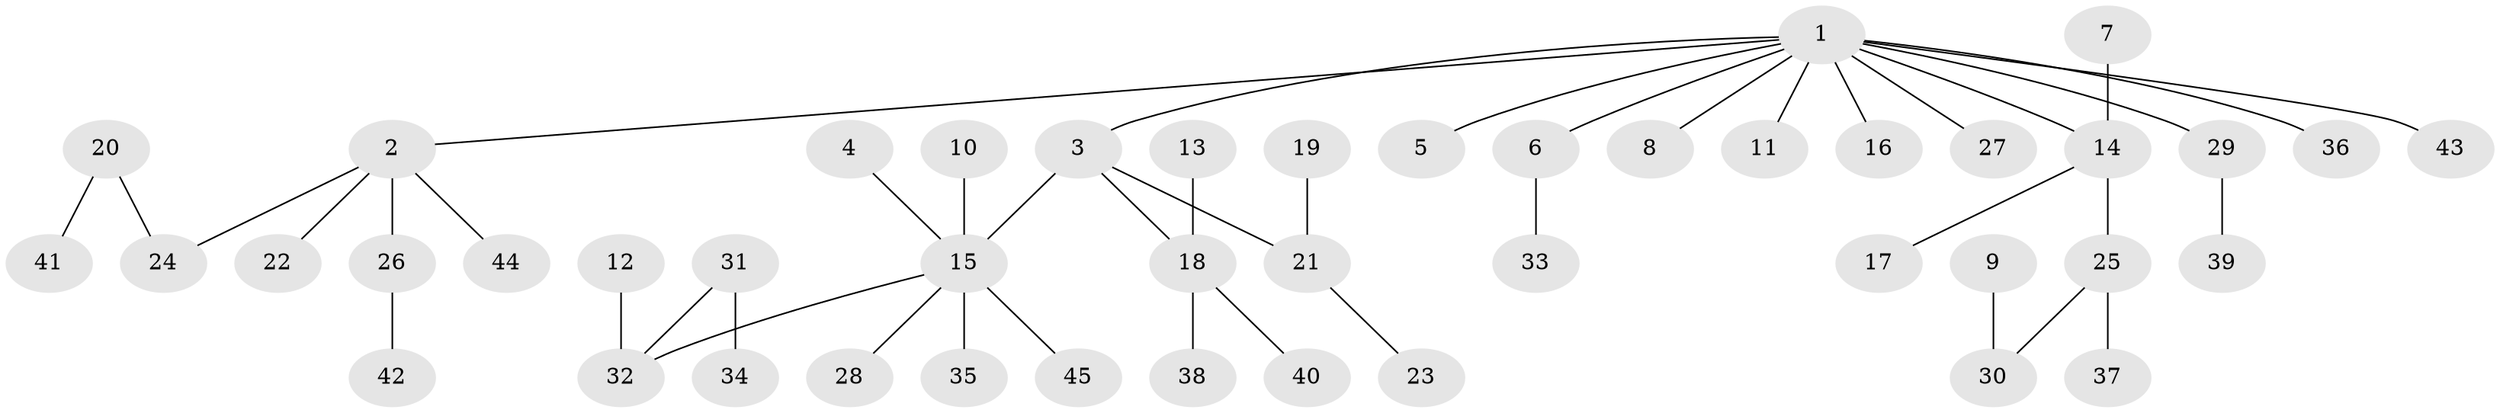 // original degree distribution, {8: 0.022222222222222223, 6: 0.011111111111111112, 2: 0.28888888888888886, 5: 0.022222222222222223, 3: 0.1111111111111111, 4: 0.05555555555555555, 1: 0.4888888888888889}
// Generated by graph-tools (version 1.1) at 2025/26/03/09/25 03:26:24]
// undirected, 45 vertices, 44 edges
graph export_dot {
graph [start="1"]
  node [color=gray90,style=filled];
  1;
  2;
  3;
  4;
  5;
  6;
  7;
  8;
  9;
  10;
  11;
  12;
  13;
  14;
  15;
  16;
  17;
  18;
  19;
  20;
  21;
  22;
  23;
  24;
  25;
  26;
  27;
  28;
  29;
  30;
  31;
  32;
  33;
  34;
  35;
  36;
  37;
  38;
  39;
  40;
  41;
  42;
  43;
  44;
  45;
  1 -- 2 [weight=1.0];
  1 -- 3 [weight=1.0];
  1 -- 5 [weight=1.0];
  1 -- 6 [weight=1.0];
  1 -- 8 [weight=1.0];
  1 -- 11 [weight=1.0];
  1 -- 14 [weight=1.0];
  1 -- 16 [weight=1.0];
  1 -- 27 [weight=1.0];
  1 -- 29 [weight=1.0];
  1 -- 36 [weight=1.0];
  1 -- 43 [weight=1.0];
  2 -- 22 [weight=1.0];
  2 -- 24 [weight=1.0];
  2 -- 26 [weight=1.0];
  2 -- 44 [weight=1.0];
  3 -- 15 [weight=1.0];
  3 -- 18 [weight=1.0];
  3 -- 21 [weight=1.0];
  4 -- 15 [weight=1.0];
  6 -- 33 [weight=1.0];
  7 -- 14 [weight=1.0];
  9 -- 30 [weight=1.0];
  10 -- 15 [weight=1.0];
  12 -- 32 [weight=1.0];
  13 -- 18 [weight=1.0];
  14 -- 17 [weight=1.0];
  14 -- 25 [weight=1.0];
  15 -- 28 [weight=1.0];
  15 -- 32 [weight=1.0];
  15 -- 35 [weight=1.0];
  15 -- 45 [weight=1.0];
  18 -- 38 [weight=1.0];
  18 -- 40 [weight=1.0];
  19 -- 21 [weight=1.0];
  20 -- 24 [weight=1.0];
  20 -- 41 [weight=1.0];
  21 -- 23 [weight=1.0];
  25 -- 30 [weight=1.0];
  25 -- 37 [weight=1.0];
  26 -- 42 [weight=1.0];
  29 -- 39 [weight=1.0];
  31 -- 32 [weight=1.0];
  31 -- 34 [weight=1.0];
}
